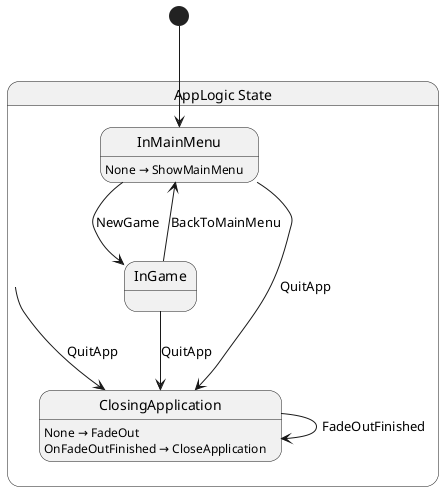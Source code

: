 @startuml AppLogic
state "AppLogic State" as Shellguard_AppLogic_State {
  state "InMainMenu" as Shellguard_AppLogic_State_InMainMenu
  state "InGame" as Shellguard_AppLogic_State_InGame
  state "ClosingApplication" as Shellguard_AppLogic_State_ClosingApplication
}

Shellguard_AppLogic_State --> Shellguard_AppLogic_State_ClosingApplication : QuitApp
Shellguard_AppLogic_State_ClosingApplication --> Shellguard_AppLogic_State_ClosingApplication : FadeOutFinished
Shellguard_AppLogic_State_InGame --> Shellguard_AppLogic_State_ClosingApplication : QuitApp
Shellguard_AppLogic_State_InGame --> Shellguard_AppLogic_State_InMainMenu : BackToMainMenu
Shellguard_AppLogic_State_InMainMenu --> Shellguard_AppLogic_State_ClosingApplication : QuitApp
Shellguard_AppLogic_State_InMainMenu --> Shellguard_AppLogic_State_InGame : NewGame

Shellguard_AppLogic_State_ClosingApplication : None → FadeOut
Shellguard_AppLogic_State_ClosingApplication : OnFadeOutFinished → CloseApplication
Shellguard_AppLogic_State_InMainMenu : None → ShowMainMenu

[*] --> Shellguard_AppLogic_State_InMainMenu
@enduml